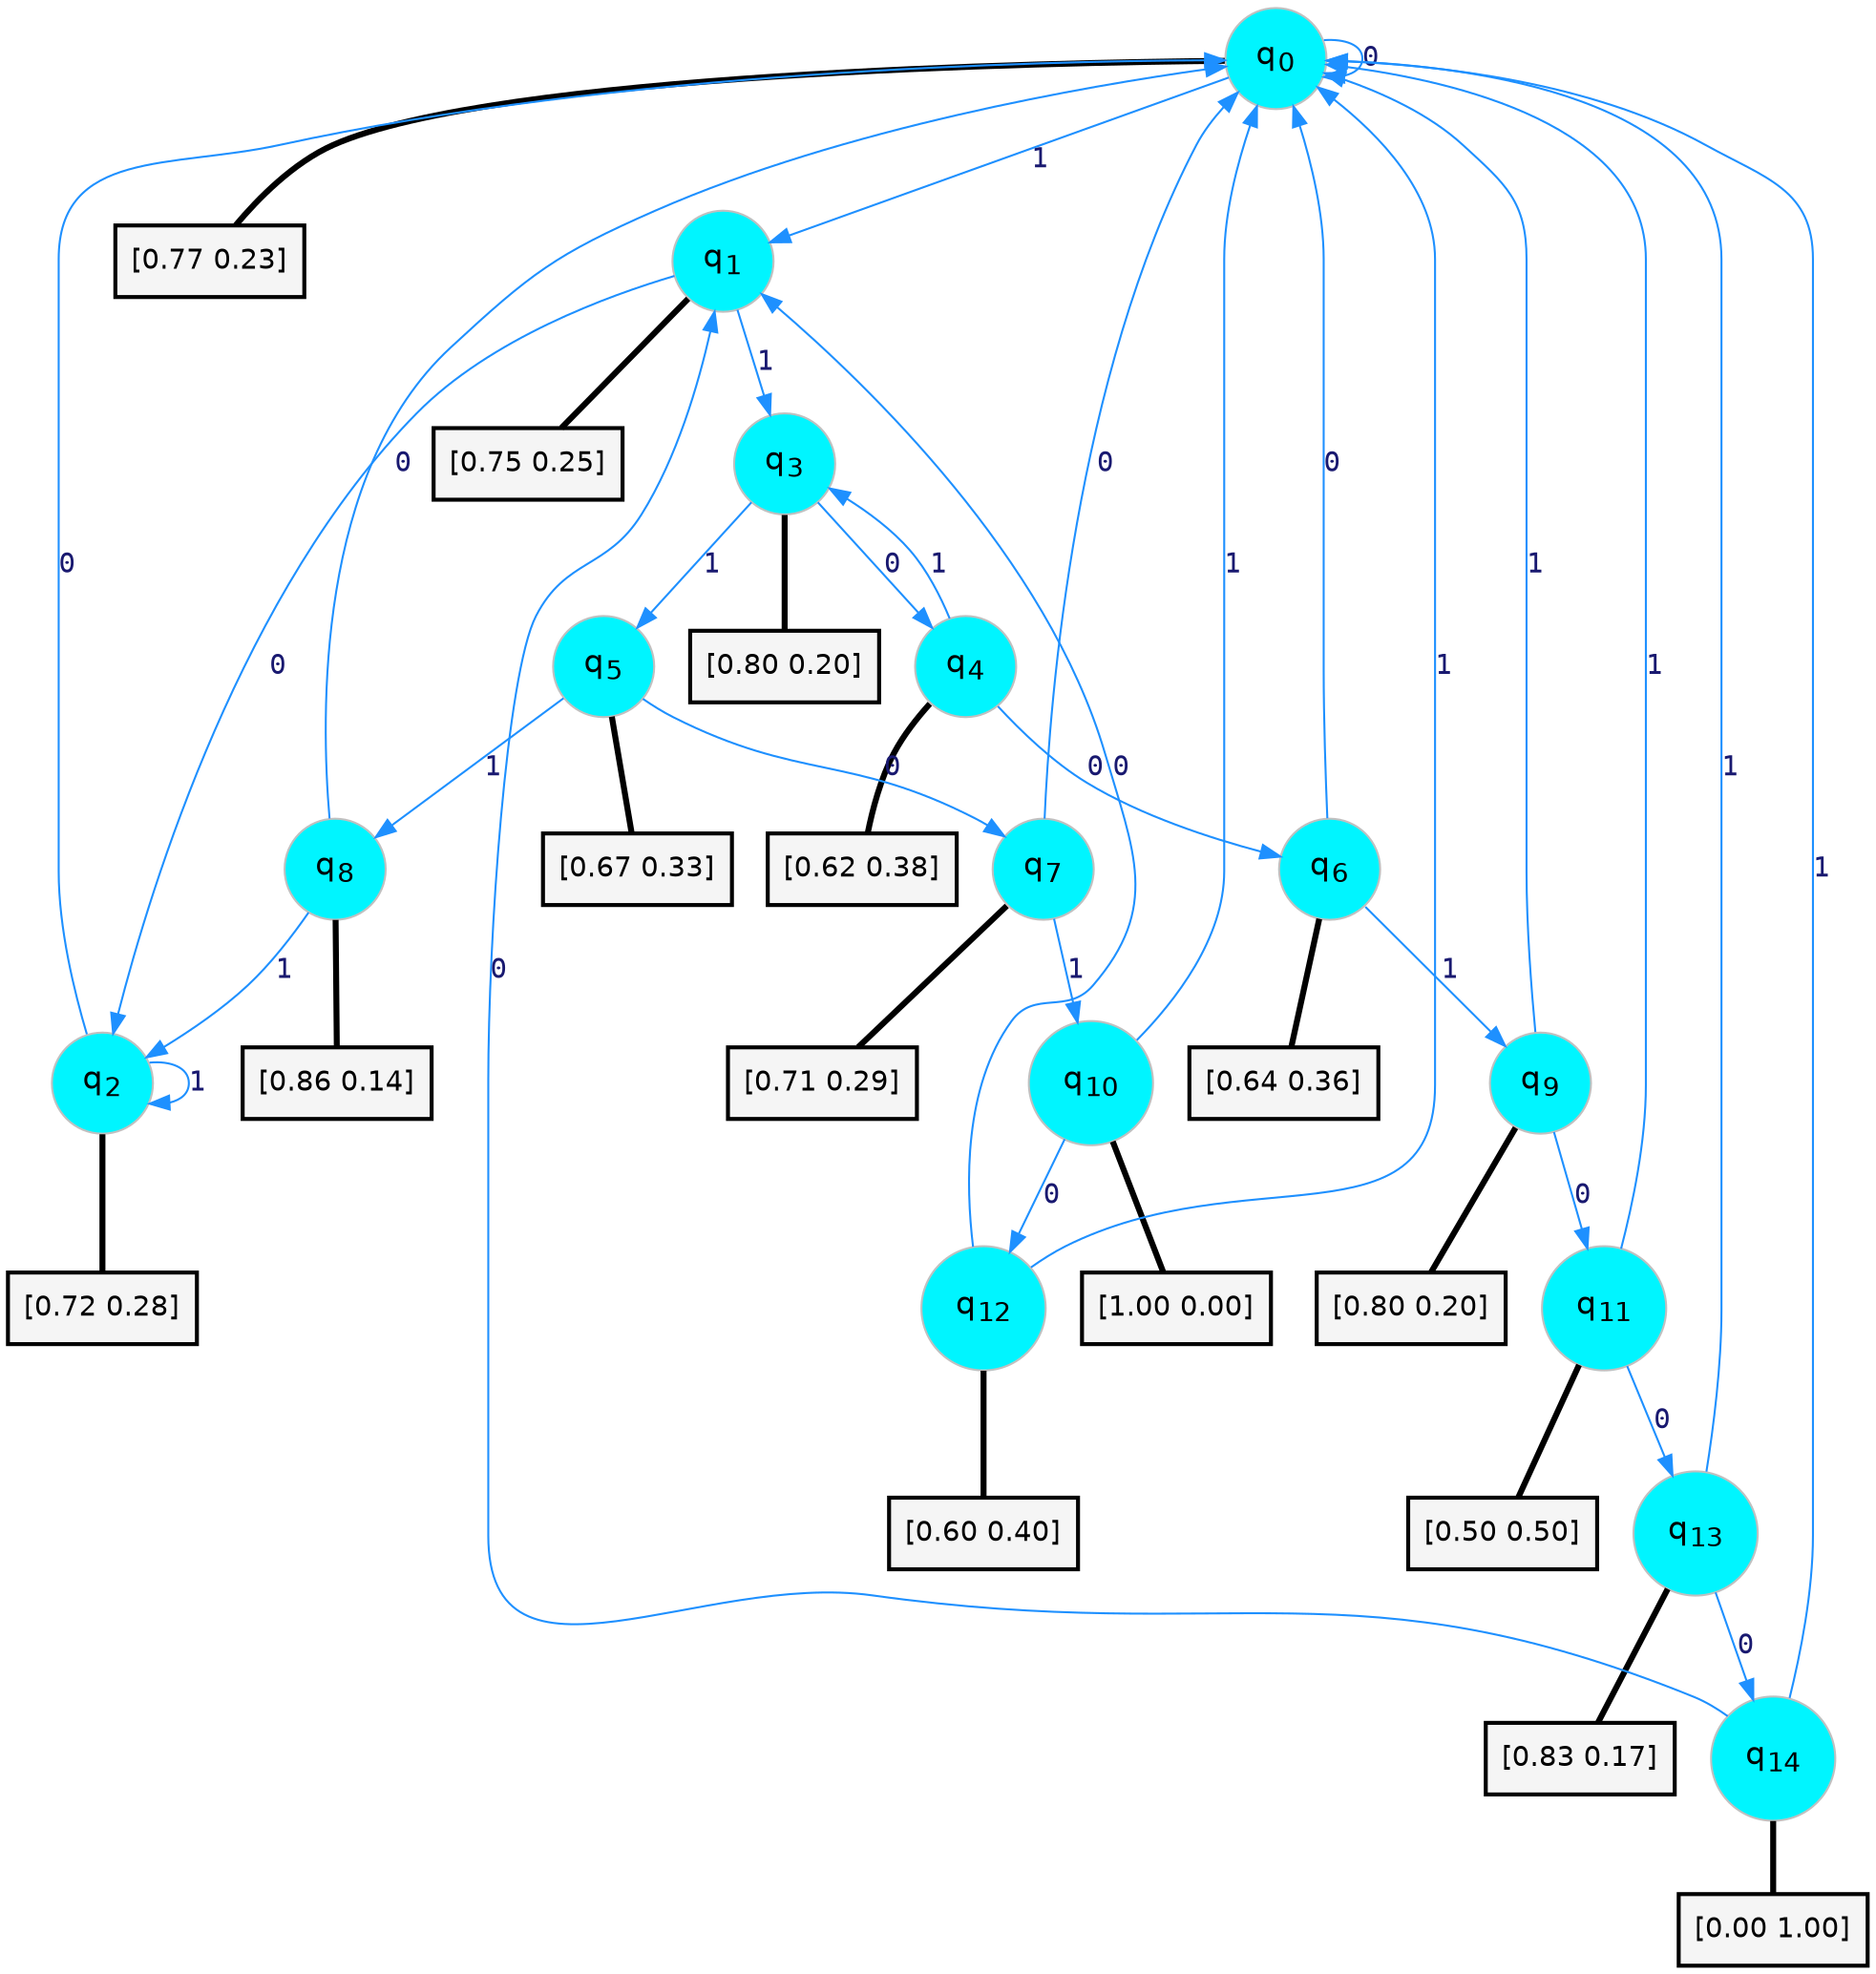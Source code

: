 digraph G {
graph [
bgcolor=transparent, dpi=300, rankdir=TD, size="40,25"];
node [
color=gray, fillcolor=turquoise1, fontcolor=black, fontname=Helvetica, fontsize=16, fontweight=bold, shape=circle, style=filled];
edge [
arrowsize=1, color=dodgerblue1, fontcolor=midnightblue, fontname=courier, fontweight=bold, penwidth=1, style=solid, weight=20];
0[label=<q<SUB>0</SUB>>];
1[label=<q<SUB>1</SUB>>];
2[label=<q<SUB>2</SUB>>];
3[label=<q<SUB>3</SUB>>];
4[label=<q<SUB>4</SUB>>];
5[label=<q<SUB>5</SUB>>];
6[label=<q<SUB>6</SUB>>];
7[label=<q<SUB>7</SUB>>];
8[label=<q<SUB>8</SUB>>];
9[label=<q<SUB>9</SUB>>];
10[label=<q<SUB>10</SUB>>];
11[label=<q<SUB>11</SUB>>];
12[label=<q<SUB>12</SUB>>];
13[label=<q<SUB>13</SUB>>];
14[label=<q<SUB>14</SUB>>];
15[label="[0.77 0.23]", shape=box,fontcolor=black, fontname=Helvetica, fontsize=14, penwidth=2, fillcolor=whitesmoke,color=black];
16[label="[0.75 0.25]", shape=box,fontcolor=black, fontname=Helvetica, fontsize=14, penwidth=2, fillcolor=whitesmoke,color=black];
17[label="[0.72 0.28]", shape=box,fontcolor=black, fontname=Helvetica, fontsize=14, penwidth=2, fillcolor=whitesmoke,color=black];
18[label="[0.80 0.20]", shape=box,fontcolor=black, fontname=Helvetica, fontsize=14, penwidth=2, fillcolor=whitesmoke,color=black];
19[label="[0.62 0.38]", shape=box,fontcolor=black, fontname=Helvetica, fontsize=14, penwidth=2, fillcolor=whitesmoke,color=black];
20[label="[0.67 0.33]", shape=box,fontcolor=black, fontname=Helvetica, fontsize=14, penwidth=2, fillcolor=whitesmoke,color=black];
21[label="[0.64 0.36]", shape=box,fontcolor=black, fontname=Helvetica, fontsize=14, penwidth=2, fillcolor=whitesmoke,color=black];
22[label="[0.71 0.29]", shape=box,fontcolor=black, fontname=Helvetica, fontsize=14, penwidth=2, fillcolor=whitesmoke,color=black];
23[label="[0.86 0.14]", shape=box,fontcolor=black, fontname=Helvetica, fontsize=14, penwidth=2, fillcolor=whitesmoke,color=black];
24[label="[0.80 0.20]", shape=box,fontcolor=black, fontname=Helvetica, fontsize=14, penwidth=2, fillcolor=whitesmoke,color=black];
25[label="[1.00 0.00]", shape=box,fontcolor=black, fontname=Helvetica, fontsize=14, penwidth=2, fillcolor=whitesmoke,color=black];
26[label="[0.50 0.50]", shape=box,fontcolor=black, fontname=Helvetica, fontsize=14, penwidth=2, fillcolor=whitesmoke,color=black];
27[label="[0.60 0.40]", shape=box,fontcolor=black, fontname=Helvetica, fontsize=14, penwidth=2, fillcolor=whitesmoke,color=black];
28[label="[0.83 0.17]", shape=box,fontcolor=black, fontname=Helvetica, fontsize=14, penwidth=2, fillcolor=whitesmoke,color=black];
29[label="[0.00 1.00]", shape=box,fontcolor=black, fontname=Helvetica, fontsize=14, penwidth=2, fillcolor=whitesmoke,color=black];
0->0 [label=0];
0->1 [label=1];
0->15 [arrowhead=none, penwidth=3,color=black];
1->2 [label=0];
1->3 [label=1];
1->16 [arrowhead=none, penwidth=3,color=black];
2->0 [label=0];
2->2 [label=1];
2->17 [arrowhead=none, penwidth=3,color=black];
3->4 [label=0];
3->5 [label=1];
3->18 [arrowhead=none, penwidth=3,color=black];
4->6 [label=0];
4->3 [label=1];
4->19 [arrowhead=none, penwidth=3,color=black];
5->7 [label=0];
5->8 [label=1];
5->20 [arrowhead=none, penwidth=3,color=black];
6->0 [label=0];
6->9 [label=1];
6->21 [arrowhead=none, penwidth=3,color=black];
7->0 [label=0];
7->10 [label=1];
7->22 [arrowhead=none, penwidth=3,color=black];
8->0 [label=0];
8->2 [label=1];
8->23 [arrowhead=none, penwidth=3,color=black];
9->11 [label=0];
9->0 [label=1];
9->24 [arrowhead=none, penwidth=3,color=black];
10->12 [label=0];
10->0 [label=1];
10->25 [arrowhead=none, penwidth=3,color=black];
11->13 [label=0];
11->0 [label=1];
11->26 [arrowhead=none, penwidth=3,color=black];
12->1 [label=0];
12->0 [label=1];
12->27 [arrowhead=none, penwidth=3,color=black];
13->14 [label=0];
13->0 [label=1];
13->28 [arrowhead=none, penwidth=3,color=black];
14->1 [label=0];
14->0 [label=1];
14->29 [arrowhead=none, penwidth=3,color=black];
}
